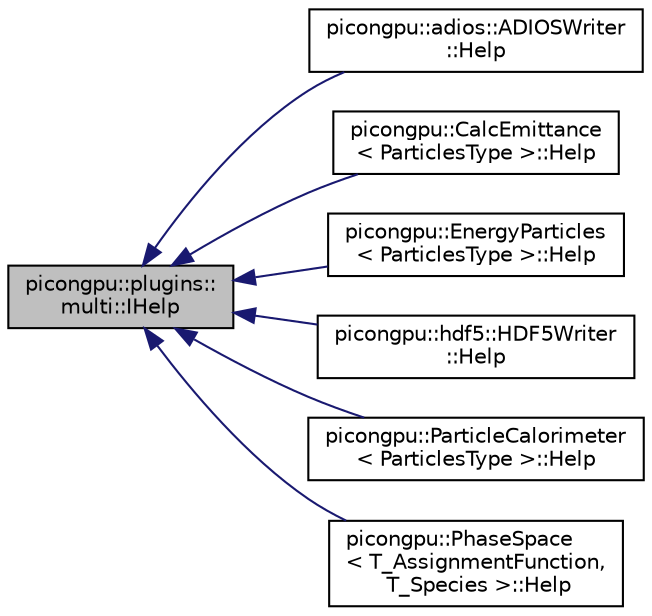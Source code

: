 digraph "picongpu::plugins::multi::IHelp"
{
 // LATEX_PDF_SIZE
  edge [fontname="Helvetica",fontsize="10",labelfontname="Helvetica",labelfontsize="10"];
  node [fontname="Helvetica",fontsize="10",shape=record];
  rankdir="LR";
  Node1 [label="picongpu::plugins::\lmulti::IHelp",height=0.2,width=0.4,color="black", fillcolor="grey75", style="filled", fontcolor="black",tooltip="Interface to expose a help of a plugin."];
  Node1 -> Node2 [dir="back",color="midnightblue",fontsize="10",style="solid",fontname="Helvetica"];
  Node2 [label="picongpu::adios::ADIOSWriter\l::Help",height=0.2,width=0.4,color="black", fillcolor="white", style="filled",URL="$structpicongpu_1_1adios_1_1_a_d_i_o_s_writer_1_1_help.html",tooltip=" "];
  Node1 -> Node3 [dir="back",color="midnightblue",fontsize="10",style="solid",fontname="Helvetica"];
  Node3 [label="picongpu::CalcEmittance\l\< ParticlesType \>::Help",height=0.2,width=0.4,color="black", fillcolor="white", style="filled",URL="$structpicongpu_1_1_calc_emittance_1_1_help.html",tooltip=" "];
  Node1 -> Node4 [dir="back",color="midnightblue",fontsize="10",style="solid",fontname="Helvetica"];
  Node4 [label="picongpu::EnergyParticles\l\< ParticlesType \>::Help",height=0.2,width=0.4,color="black", fillcolor="white", style="filled",URL="$structpicongpu_1_1_energy_particles_1_1_help.html",tooltip=" "];
  Node1 -> Node5 [dir="back",color="midnightblue",fontsize="10",style="solid",fontname="Helvetica"];
  Node5 [label="picongpu::hdf5::HDF5Writer\l::Help",height=0.2,width=0.4,color="black", fillcolor="white", style="filled",URL="$structpicongpu_1_1hdf5_1_1_h_d_f5_writer_1_1_help.html",tooltip=" "];
  Node1 -> Node6 [dir="back",color="midnightblue",fontsize="10",style="solid",fontname="Helvetica"];
  Node6 [label="picongpu::ParticleCalorimeter\l\< ParticlesType \>::Help",height=0.2,width=0.4,color="black", fillcolor="white", style="filled",URL="$structpicongpu_1_1_particle_calorimeter_1_1_help.html",tooltip=" "];
  Node1 -> Node7 [dir="back",color="midnightblue",fontsize="10",style="solid",fontname="Helvetica"];
  Node7 [label="picongpu::PhaseSpace\l\< T_AssignmentFunction,\l T_Species \>::Help",height=0.2,width=0.4,color="black", fillcolor="white", style="filled",URL="$structpicongpu_1_1_phase_space_1_1_help.html",tooltip=" "];
}
